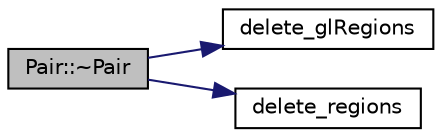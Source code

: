 digraph "Pair::~Pair"
{
 // LATEX_PDF_SIZE
  edge [fontname="Helvetica",fontsize="10",labelfontname="Helvetica",labelfontsize="10"];
  node [fontname="Helvetica",fontsize="10",shape=record];
  rankdir="LR";
  Node1 [label="Pair::~Pair",height=0.2,width=0.4,color="black", fillcolor="grey75", style="filled", fontcolor="black",tooltip=" "];
  Node1 -> Node2 [color="midnightblue",fontsize="10",style="solid",fontname="Helvetica"];
  Node2 [label="delete_glRegions",height=0.2,width=0.4,color="black", fillcolor="white", style="filled",URL="$d7/d5f/system_8_c.html#a8bc319d771a13e5e756a8daabde998b9",tooltip=" "];
  Node1 -> Node3 [color="midnightblue",fontsize="10",style="solid",fontname="Helvetica"];
  Node3 [label="delete_regions",height=0.2,width=0.4,color="black", fillcolor="white", style="filled",URL="$d1/d25/region_8_c.html#a1647f8fdd7436cfc14c1663a8fb56ebe",tooltip=" "];
}
